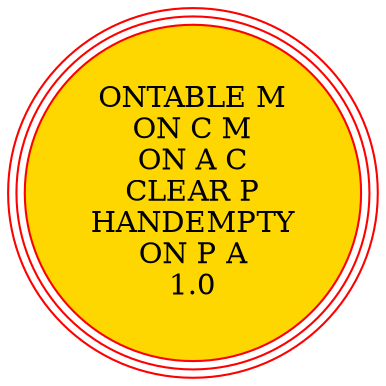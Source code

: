 digraph {
"ONTABLE M\nON C M\nON A C\nCLEAR P\nHANDEMPTY\nON P A\n1.0\n" [shape=circle, style=filled color=red, fillcolor=gold, peripheries=3];
"ONTABLE M\nON C M\nON A C\nCLEAR P\nHANDEMPTY\nON P A\n1.0\n" [shape=circle, style=filled color=red, fillcolor=gold, peripheries=3];
}

